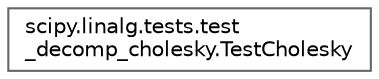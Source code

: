 digraph "Graphical Class Hierarchy"
{
 // LATEX_PDF_SIZE
  bgcolor="transparent";
  edge [fontname=Helvetica,fontsize=10,labelfontname=Helvetica,labelfontsize=10];
  node [fontname=Helvetica,fontsize=10,shape=box,height=0.2,width=0.4];
  rankdir="LR";
  Node0 [id="Node000000",label="scipy.linalg.tests.test\l_decomp_cholesky.TestCholesky",height=0.2,width=0.4,color="grey40", fillcolor="white", style="filled",URL="$d0/d99/classscipy_1_1linalg_1_1tests_1_1test__decomp__cholesky_1_1TestCholesky.html",tooltip=" "];
}

